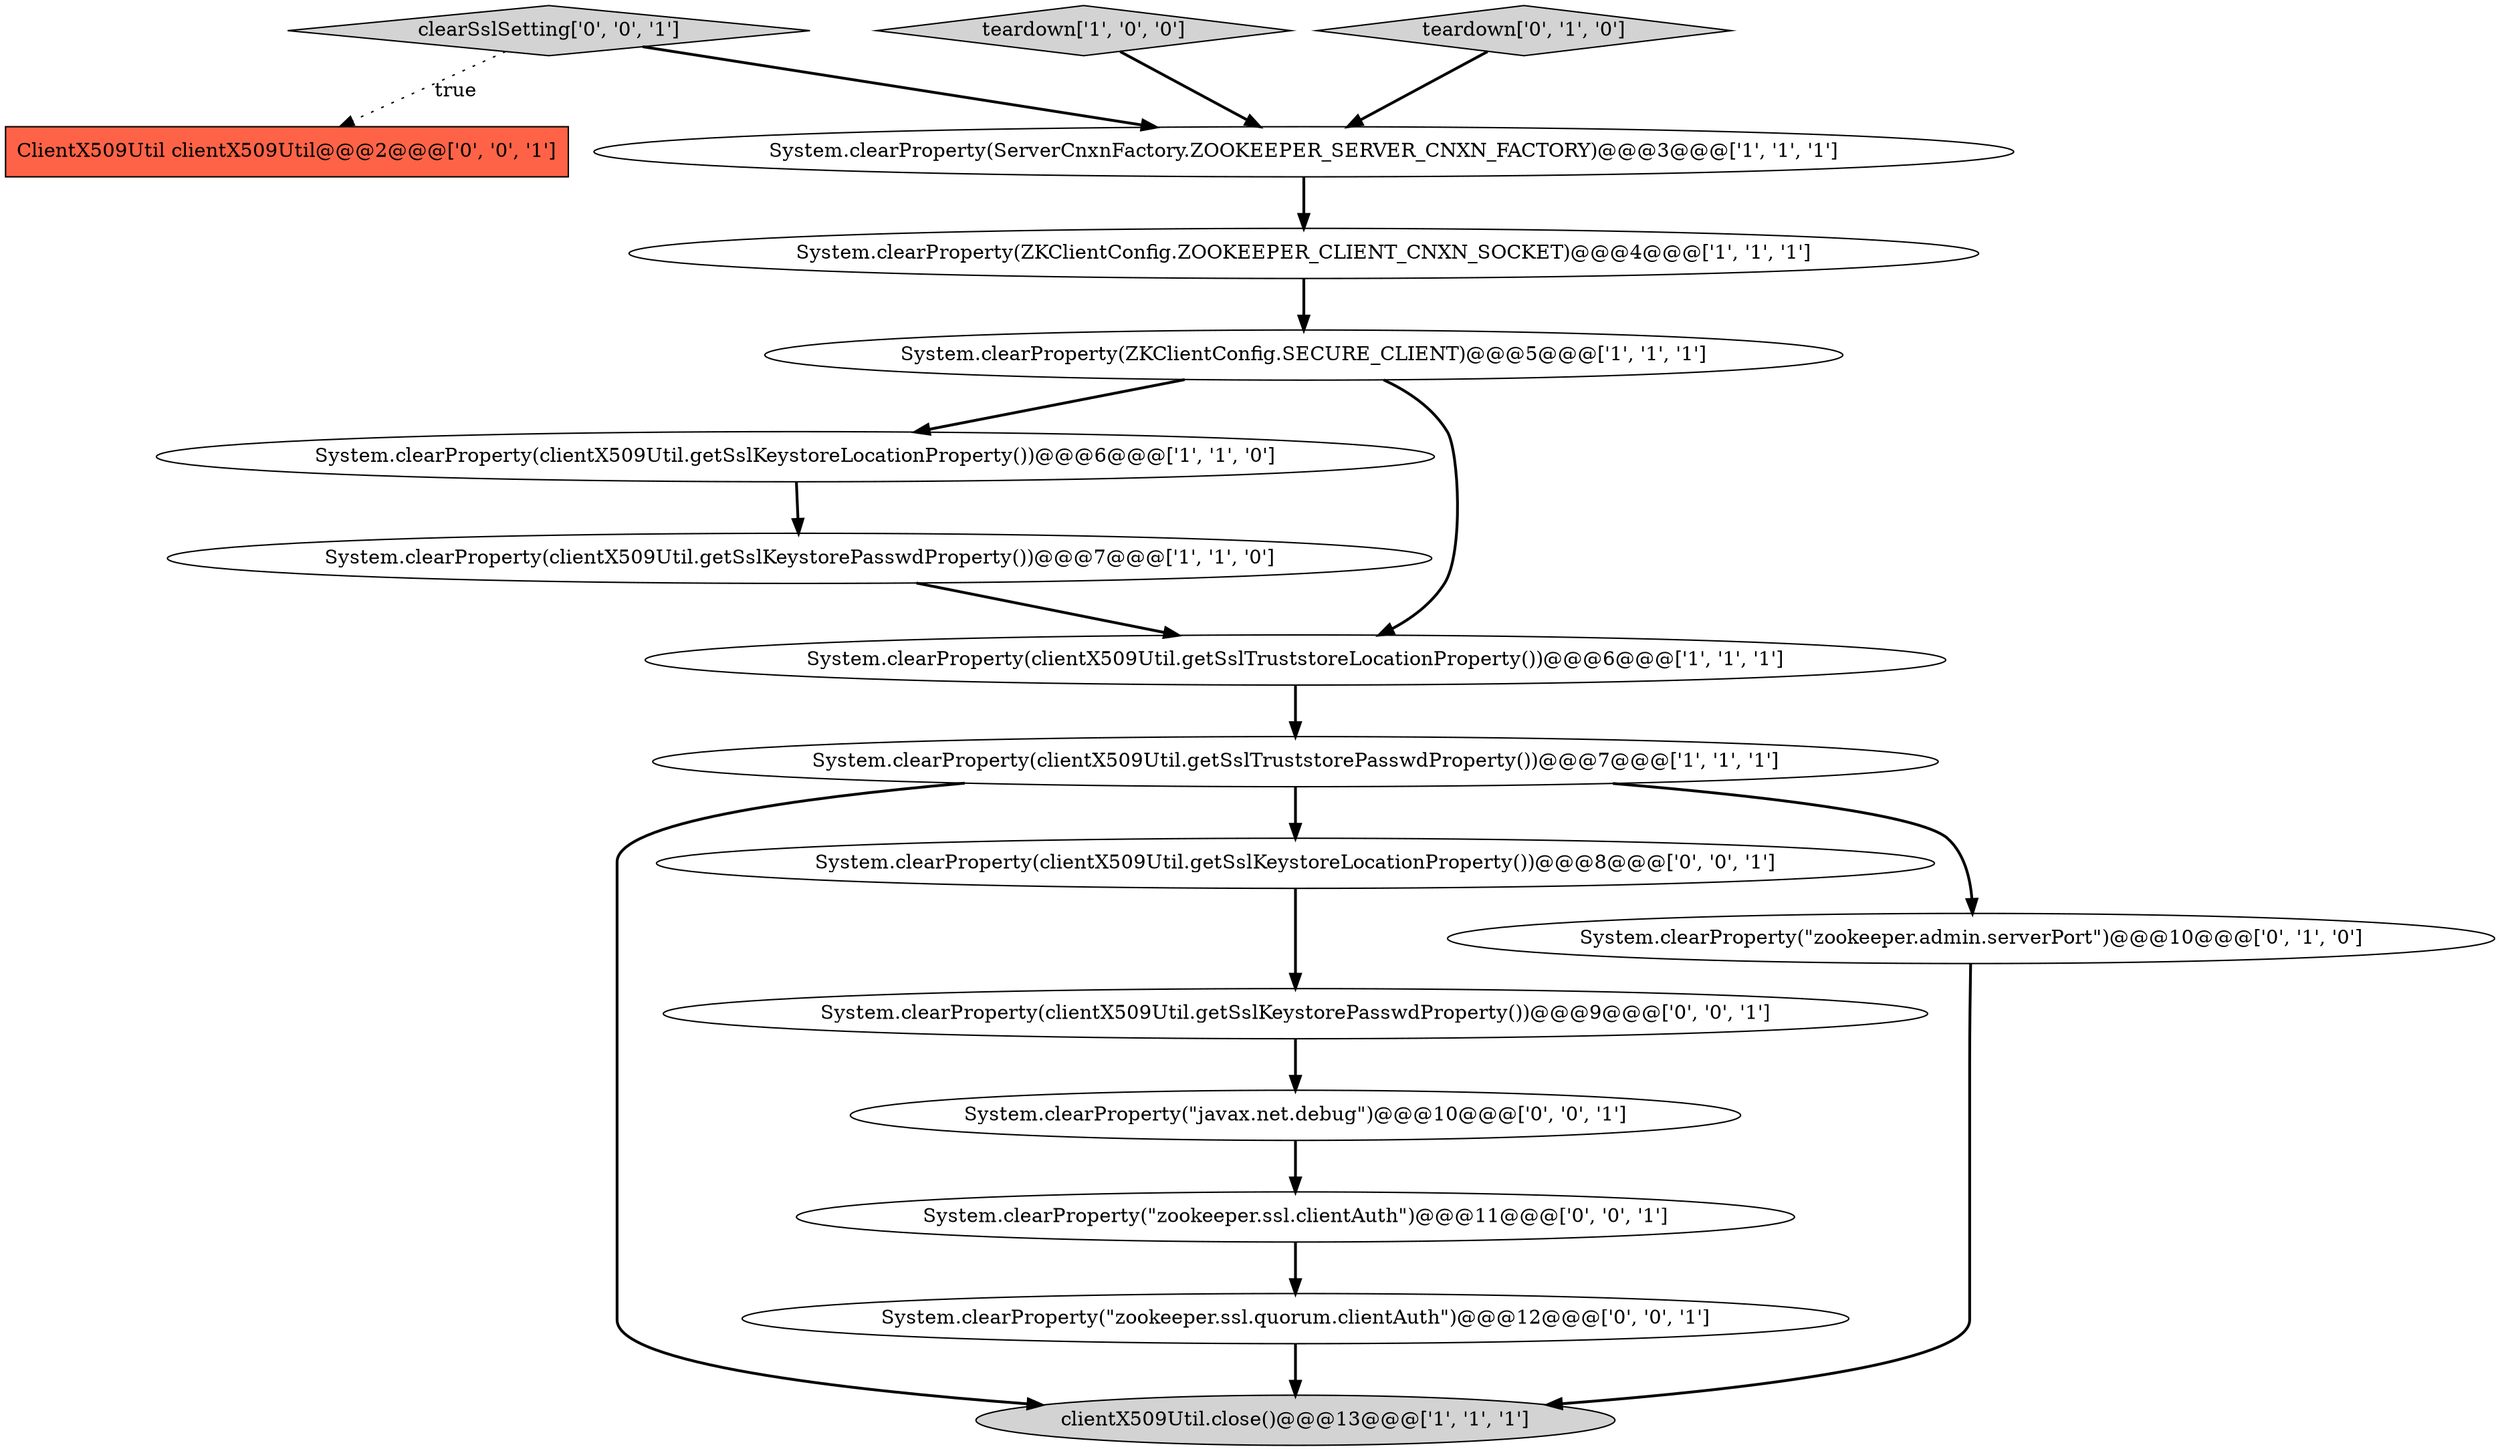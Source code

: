 digraph {
14 [style = filled, label = "System.clearProperty(\"zookeeper.ssl.clientAuth\")@@@11@@@['0', '0', '1']", fillcolor = white, shape = ellipse image = "AAA0AAABBB3BBB"];
6 [style = filled, label = "clientX509Util.close()@@@13@@@['1', '1', '1']", fillcolor = lightgray, shape = ellipse image = "AAA0AAABBB1BBB"];
0 [style = filled, label = "System.clearProperty(ZKClientConfig.SECURE_CLIENT)@@@5@@@['1', '1', '1']", fillcolor = white, shape = ellipse image = "AAA0AAABBB1BBB"];
13 [style = filled, label = "clearSslSetting['0', '0', '1']", fillcolor = lightgray, shape = diamond image = "AAA0AAABBB3BBB"];
4 [style = filled, label = "System.clearProperty(clientX509Util.getSslKeystoreLocationProperty())@@@6@@@['1', '1', '0']", fillcolor = white, shape = ellipse image = "AAA0AAABBB1BBB"];
12 [style = filled, label = "System.clearProperty(clientX509Util.getSslKeystorePasswdProperty())@@@9@@@['0', '0', '1']", fillcolor = white, shape = ellipse image = "AAA0AAABBB3BBB"];
16 [style = filled, label = "System.clearProperty(\"zookeeper.ssl.quorum.clientAuth\")@@@12@@@['0', '0', '1']", fillcolor = white, shape = ellipse image = "AAA0AAABBB3BBB"];
1 [style = filled, label = "System.clearProperty(clientX509Util.getSslKeystorePasswdProperty())@@@7@@@['1', '1', '0']", fillcolor = white, shape = ellipse image = "AAA0AAABBB1BBB"];
5 [style = filled, label = "System.clearProperty(ServerCnxnFactory.ZOOKEEPER_SERVER_CNXN_FACTORY)@@@3@@@['1', '1', '1']", fillcolor = white, shape = ellipse image = "AAA0AAABBB1BBB"];
17 [style = filled, label = "ClientX509Util clientX509Util@@@2@@@['0', '0', '1']", fillcolor = tomato, shape = box image = "AAA0AAABBB3BBB"];
15 [style = filled, label = "System.clearProperty(\"javax.net.debug\")@@@10@@@['0', '0', '1']", fillcolor = white, shape = ellipse image = "AAA0AAABBB3BBB"];
2 [style = filled, label = "System.clearProperty(clientX509Util.getSslTruststoreLocationProperty())@@@6@@@['1', '1', '1']", fillcolor = white, shape = ellipse image = "AAA0AAABBB1BBB"];
7 [style = filled, label = "System.clearProperty(ZKClientConfig.ZOOKEEPER_CLIENT_CNXN_SOCKET)@@@4@@@['1', '1', '1']", fillcolor = white, shape = ellipse image = "AAA0AAABBB1BBB"];
3 [style = filled, label = "teardown['1', '0', '0']", fillcolor = lightgray, shape = diamond image = "AAA0AAABBB1BBB"];
11 [style = filled, label = "System.clearProperty(clientX509Util.getSslKeystoreLocationProperty())@@@8@@@['0', '0', '1']", fillcolor = white, shape = ellipse image = "AAA0AAABBB3BBB"];
8 [style = filled, label = "System.clearProperty(clientX509Util.getSslTruststorePasswdProperty())@@@7@@@['1', '1', '1']", fillcolor = white, shape = ellipse image = "AAA0AAABBB1BBB"];
10 [style = filled, label = "teardown['0', '1', '0']", fillcolor = lightgray, shape = diamond image = "AAA0AAABBB2BBB"];
9 [style = filled, label = "System.clearProperty(\"zookeeper.admin.serverPort\")@@@10@@@['0', '1', '0']", fillcolor = white, shape = ellipse image = "AAA1AAABBB2BBB"];
8->11 [style = bold, label=""];
0->2 [style = bold, label=""];
13->5 [style = bold, label=""];
0->4 [style = bold, label=""];
8->9 [style = bold, label=""];
8->6 [style = bold, label=""];
11->12 [style = bold, label=""];
3->5 [style = bold, label=""];
15->14 [style = bold, label=""];
14->16 [style = bold, label=""];
7->0 [style = bold, label=""];
1->2 [style = bold, label=""];
10->5 [style = bold, label=""];
5->7 [style = bold, label=""];
16->6 [style = bold, label=""];
13->17 [style = dotted, label="true"];
4->1 [style = bold, label=""];
2->8 [style = bold, label=""];
9->6 [style = bold, label=""];
12->15 [style = bold, label=""];
}
